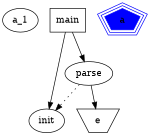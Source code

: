 digraph G{
	size = "1,1"
	a_1 [texlbl="$\frac{\gamma}{2x^2+y^3}$"];
	main [shape=box]; /* this is a comment */
	main -> parse
	main -> init
	parse -> init [style=dotted];
	e [shape=polygon,sides=4,distortion=.7];
	parse -> e
	a [shape=polygon,sides=5,peripheries=3,color=blue,style=filled];
}

